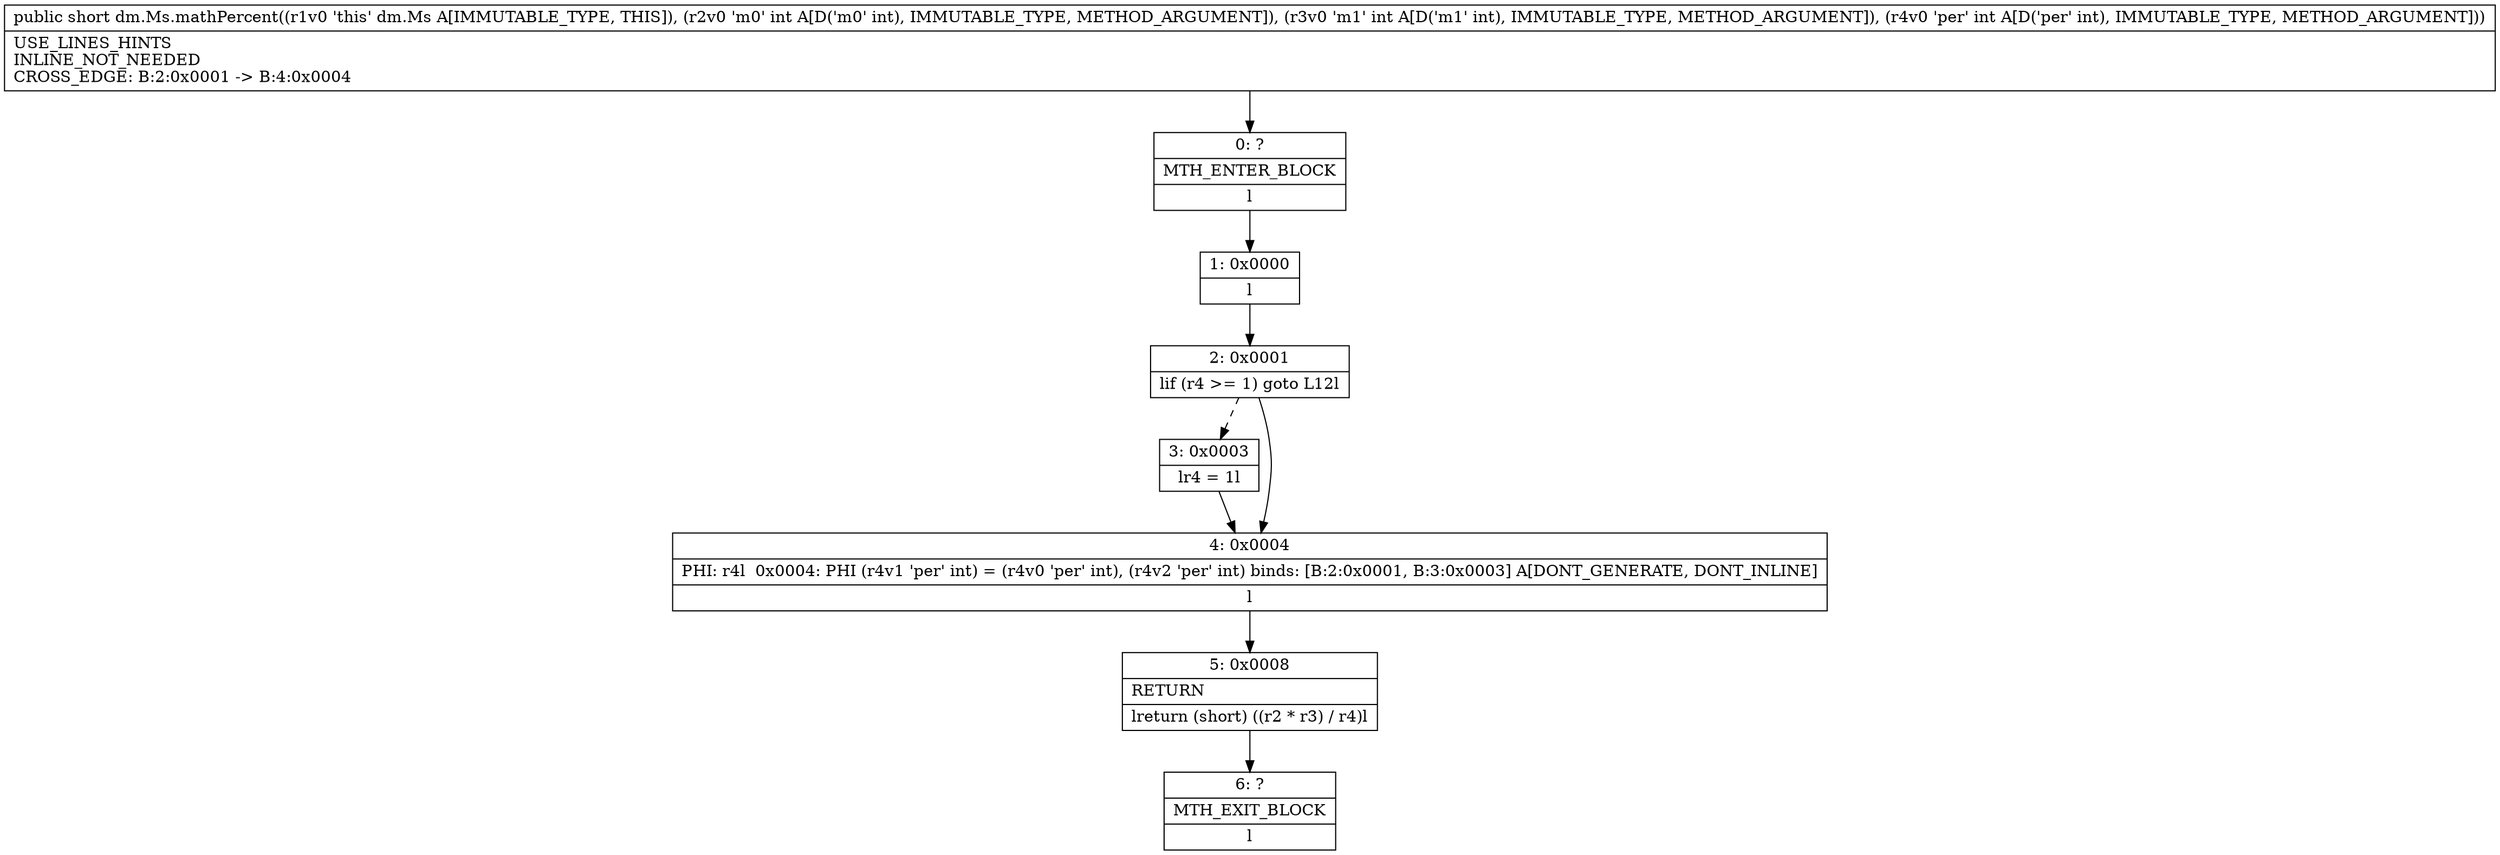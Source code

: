 digraph "CFG fordm.Ms.mathPercent(III)S" {
Node_0 [shape=record,label="{0\:\ ?|MTH_ENTER_BLOCK\l|l}"];
Node_1 [shape=record,label="{1\:\ 0x0000|l}"];
Node_2 [shape=record,label="{2\:\ 0x0001|lif (r4 \>= 1) goto L12l}"];
Node_3 [shape=record,label="{3\:\ 0x0003|lr4 = 1l}"];
Node_4 [shape=record,label="{4\:\ 0x0004|PHI: r4l  0x0004: PHI (r4v1 'per' int) = (r4v0 'per' int), (r4v2 'per' int) binds: [B:2:0x0001, B:3:0x0003] A[DONT_GENERATE, DONT_INLINE]\l|l}"];
Node_5 [shape=record,label="{5\:\ 0x0008|RETURN\l|lreturn (short) ((r2 * r3) \/ r4)l}"];
Node_6 [shape=record,label="{6\:\ ?|MTH_EXIT_BLOCK\l|l}"];
MethodNode[shape=record,label="{public short dm.Ms.mathPercent((r1v0 'this' dm.Ms A[IMMUTABLE_TYPE, THIS]), (r2v0 'm0' int A[D('m0' int), IMMUTABLE_TYPE, METHOD_ARGUMENT]), (r3v0 'm1' int A[D('m1' int), IMMUTABLE_TYPE, METHOD_ARGUMENT]), (r4v0 'per' int A[D('per' int), IMMUTABLE_TYPE, METHOD_ARGUMENT]))  | USE_LINES_HINTS\lINLINE_NOT_NEEDED\lCROSS_EDGE: B:2:0x0001 \-\> B:4:0x0004\l}"];
MethodNode -> Node_0;
Node_0 -> Node_1;
Node_1 -> Node_2;
Node_2 -> Node_3[style=dashed];
Node_2 -> Node_4;
Node_3 -> Node_4;
Node_4 -> Node_5;
Node_5 -> Node_6;
}


